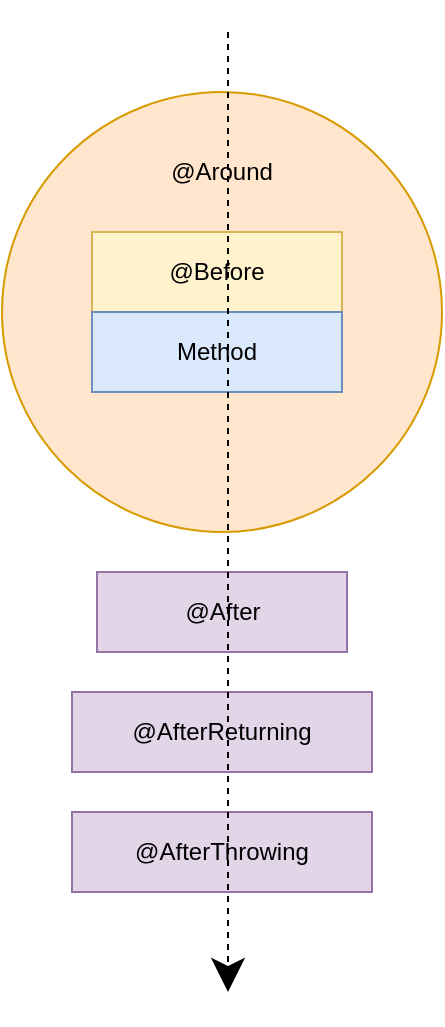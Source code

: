 <mxfile version="15.8.4" type="device"><diagram id="8beFvH9SGnWX1s6DPaSN" name="Page-1"><mxGraphModel dx="946" dy="625" grid="1" gridSize="10" guides="1" tooltips="1" connect="1" arrows="1" fold="1" page="1" pageScale="1" pageWidth="827" pageHeight="1169" math="0" shadow="0"><root><mxCell id="0"/><mxCell id="1" parent="0"/><mxCell id="A-o_fQe8TbJ1cDU8Zv3a-1" value="" style="ellipse;whiteSpace=wrap;html=1;aspect=fixed;hachureGap=4;pointerEvents=0;fillColor=#ffe6cc;strokeColor=#d79b00;" parent="1" vertex="1"><mxGeometry x="220" y="160" width="220" height="220" as="geometry"/></mxCell><mxCell id="A-o_fQe8TbJ1cDU8Zv3a-2" value="@Before" style="rounded=0;whiteSpace=wrap;html=1;hachureGap=4;pointerEvents=0;fillColor=#fff2cc;strokeColor=#d6b656;" parent="1" vertex="1"><mxGeometry x="265" y="230" width="125" height="40" as="geometry"/></mxCell><mxCell id="A-o_fQe8TbJ1cDU8Zv3a-3" value="Method" style="rounded=0;whiteSpace=wrap;html=1;hachureGap=4;pointerEvents=0;fillColor=#dae8fc;strokeColor=#6c8ebf;" parent="1" vertex="1"><mxGeometry x="265" y="270" width="125" height="40" as="geometry"/></mxCell><mxCell id="A-o_fQe8TbJ1cDU8Zv3a-4" value="@Around" style="text;html=1;strokeColor=none;fillColor=none;align=center;verticalAlign=middle;whiteSpace=wrap;rounded=0;hachureGap=4;pointerEvents=0;" parent="1" vertex="1"><mxGeometry x="310" y="190" width="40" height="20" as="geometry"/></mxCell><mxCell id="A-o_fQe8TbJ1cDU8Zv3a-6" value="@After" style="rounded=0;whiteSpace=wrap;html=1;hachureGap=4;pointerEvents=0;fillColor=#e1d5e7;strokeColor=#9673a6;" parent="1" vertex="1"><mxGeometry x="267.5" y="400" width="125" height="40" as="geometry"/></mxCell><mxCell id="A-o_fQe8TbJ1cDU8Zv3a-7" value="@AfterReturning" style="rounded=0;whiteSpace=wrap;html=1;hachureGap=4;pointerEvents=0;fillColor=#e1d5e7;strokeColor=#9673a6;" parent="1" vertex="1"><mxGeometry x="255" y="460" width="150" height="40" as="geometry"/></mxCell><mxCell id="d6Dx4_G_tKpFM3NnWu6D-2" value="@AfterThrowing" style="rounded=0;whiteSpace=wrap;html=1;hachureGap=4;pointerEvents=0;fillColor=#e1d5e7;strokeColor=#9673a6;" parent="1" vertex="1"><mxGeometry x="255" y="520" width="150" height="40" as="geometry"/></mxCell><mxCell id="CKKGUKLzR6hYVtkD30dH-1" value="" style="endArrow=classic;html=1;startSize=14;endSize=14;sourcePerimeterSpacing=8;targetPerimeterSpacing=8;dashed=1;" parent="1" edge="1"><mxGeometry width="50" height="50" relative="1" as="geometry"><mxPoint x="333" y="130" as="sourcePoint"/><mxPoint x="333" y="610" as="targetPoint"/></mxGeometry></mxCell></root></mxGraphModel></diagram></mxfile>